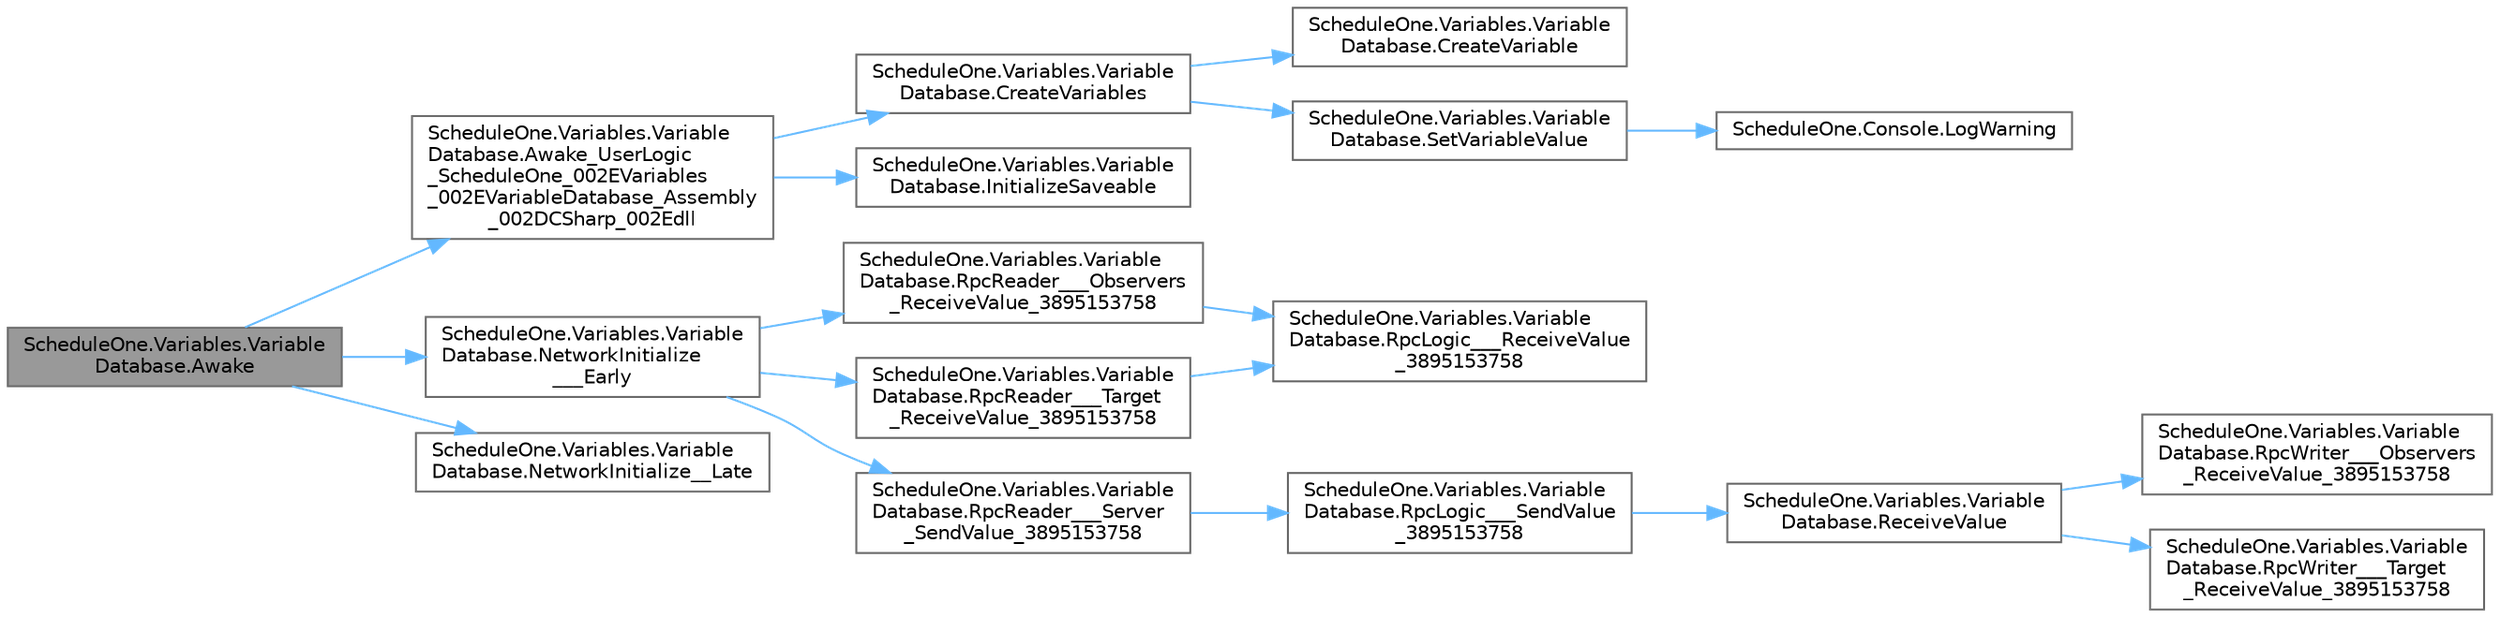 digraph "ScheduleOne.Variables.VariableDatabase.Awake"
{
 // LATEX_PDF_SIZE
  bgcolor="transparent";
  edge [fontname=Helvetica,fontsize=10,labelfontname=Helvetica,labelfontsize=10];
  node [fontname=Helvetica,fontsize=10,shape=box,height=0.2,width=0.4];
  rankdir="LR";
  Node1 [id="Node000001",label="ScheduleOne.Variables.Variable\lDatabase.Awake",height=0.2,width=0.4,color="gray40", fillcolor="grey60", style="filled", fontcolor="black",tooltip=" "];
  Node1 -> Node2 [id="edge1_Node000001_Node000002",color="steelblue1",style="solid",tooltip=" "];
  Node2 [id="Node000002",label="ScheduleOne.Variables.Variable\lDatabase.Awake_UserLogic\l_ScheduleOne_002EVariables\l_002EVariableDatabase_Assembly\l_002DCSharp_002Edll",height=0.2,width=0.4,color="grey40", fillcolor="white", style="filled",URL="$class_schedule_one_1_1_variables_1_1_variable_database.html#a272bbd40fa393e7352c690f65f6ead96",tooltip=" "];
  Node2 -> Node3 [id="edge2_Node000002_Node000003",color="steelblue1",style="solid",tooltip=" "];
  Node3 [id="Node000003",label="ScheduleOne.Variables.Variable\lDatabase.CreateVariables",height=0.2,width=0.4,color="grey40", fillcolor="white", style="filled",URL="$class_schedule_one_1_1_variables_1_1_variable_database.html#a855d56a1828cdd0b42efce46eea7e2cc",tooltip=" "];
  Node3 -> Node4 [id="edge3_Node000003_Node000004",color="steelblue1",style="solid",tooltip=" "];
  Node4 [id="Node000004",label="ScheduleOne.Variables.Variable\lDatabase.CreateVariable",height=0.2,width=0.4,color="grey40", fillcolor="white", style="filled",URL="$class_schedule_one_1_1_variables_1_1_variable_database.html#ad0e7a603c2d823f02250a283cde76f3b",tooltip=" "];
  Node3 -> Node5 [id="edge4_Node000003_Node000005",color="steelblue1",style="solid",tooltip=" "];
  Node5 [id="Node000005",label="ScheduleOne.Variables.Variable\lDatabase.SetVariableValue",height=0.2,width=0.4,color="grey40", fillcolor="white", style="filled",URL="$class_schedule_one_1_1_variables_1_1_variable_database.html#a7c45b437da24f05038587d98beedebd8",tooltip=" "];
  Node5 -> Node6 [id="edge5_Node000005_Node000006",color="steelblue1",style="solid",tooltip=" "];
  Node6 [id="Node000006",label="ScheduleOne.Console.LogWarning",height=0.2,width=0.4,color="grey40", fillcolor="white", style="filled",URL="$class_schedule_one_1_1_console.html#a4af4a471d16b1029b44a8121bf41d45c",tooltip=" "];
  Node2 -> Node7 [id="edge6_Node000002_Node000007",color="steelblue1",style="solid",tooltip=" "];
  Node7 [id="Node000007",label="ScheduleOne.Variables.Variable\lDatabase.InitializeSaveable",height=0.2,width=0.4,color="grey40", fillcolor="white", style="filled",URL="$class_schedule_one_1_1_variables_1_1_variable_database.html#aabae1cf0bcd230840f561283fb9f280d",tooltip=" "];
  Node1 -> Node8 [id="edge7_Node000001_Node000008",color="steelblue1",style="solid",tooltip=" "];
  Node8 [id="Node000008",label="ScheduleOne.Variables.Variable\lDatabase.NetworkInitialize\l___Early",height=0.2,width=0.4,color="grey40", fillcolor="white", style="filled",URL="$class_schedule_one_1_1_variables_1_1_variable_database.html#af6fa2332009f2b8d3f543ccb9b50779f",tooltip=" "];
  Node8 -> Node9 [id="edge8_Node000008_Node000009",color="steelblue1",style="solid",tooltip=" "];
  Node9 [id="Node000009",label="ScheduleOne.Variables.Variable\lDatabase.RpcReader___Observers\l_ReceiveValue_3895153758",height=0.2,width=0.4,color="grey40", fillcolor="white", style="filled",URL="$class_schedule_one_1_1_variables_1_1_variable_database.html#ac69628cbdb6dcfa0ac8cc477c49fa630",tooltip=" "];
  Node9 -> Node10 [id="edge9_Node000009_Node000010",color="steelblue1",style="solid",tooltip=" "];
  Node10 [id="Node000010",label="ScheduleOne.Variables.Variable\lDatabase.RpcLogic___ReceiveValue\l_3895153758",height=0.2,width=0.4,color="grey40", fillcolor="white", style="filled",URL="$class_schedule_one_1_1_variables_1_1_variable_database.html#a227faedfd743f454292ad485ae92638f",tooltip=" "];
  Node8 -> Node11 [id="edge10_Node000008_Node000011",color="steelblue1",style="solid",tooltip=" "];
  Node11 [id="Node000011",label="ScheduleOne.Variables.Variable\lDatabase.RpcReader___Server\l_SendValue_3895153758",height=0.2,width=0.4,color="grey40", fillcolor="white", style="filled",URL="$class_schedule_one_1_1_variables_1_1_variable_database.html#a428567b6cc1e27b4625f6e7644914b77",tooltip=" "];
  Node11 -> Node12 [id="edge11_Node000011_Node000012",color="steelblue1",style="solid",tooltip=" "];
  Node12 [id="Node000012",label="ScheduleOne.Variables.Variable\lDatabase.RpcLogic___SendValue\l_3895153758",height=0.2,width=0.4,color="grey40", fillcolor="white", style="filled",URL="$class_schedule_one_1_1_variables_1_1_variable_database.html#ae2d7f76cb389aa265ae80567998e7329",tooltip=" "];
  Node12 -> Node13 [id="edge12_Node000012_Node000013",color="steelblue1",style="solid",tooltip=" "];
  Node13 [id="Node000013",label="ScheduleOne.Variables.Variable\lDatabase.ReceiveValue",height=0.2,width=0.4,color="grey40", fillcolor="white", style="filled",URL="$class_schedule_one_1_1_variables_1_1_variable_database.html#a460cb14183422e164106832a24ab6379",tooltip=" "];
  Node13 -> Node14 [id="edge13_Node000013_Node000014",color="steelblue1",style="solid",tooltip=" "];
  Node14 [id="Node000014",label="ScheduleOne.Variables.Variable\lDatabase.RpcWriter___Observers\l_ReceiveValue_3895153758",height=0.2,width=0.4,color="grey40", fillcolor="white", style="filled",URL="$class_schedule_one_1_1_variables_1_1_variable_database.html#aff0f18a98023c15724a4979d59cd0126",tooltip=" "];
  Node13 -> Node15 [id="edge14_Node000013_Node000015",color="steelblue1",style="solid",tooltip=" "];
  Node15 [id="Node000015",label="ScheduleOne.Variables.Variable\lDatabase.RpcWriter___Target\l_ReceiveValue_3895153758",height=0.2,width=0.4,color="grey40", fillcolor="white", style="filled",URL="$class_schedule_one_1_1_variables_1_1_variable_database.html#ab59ff56f6e99950d9e990a0701fd86f7",tooltip=" "];
  Node8 -> Node16 [id="edge15_Node000008_Node000016",color="steelblue1",style="solid",tooltip=" "];
  Node16 [id="Node000016",label="ScheduleOne.Variables.Variable\lDatabase.RpcReader___Target\l_ReceiveValue_3895153758",height=0.2,width=0.4,color="grey40", fillcolor="white", style="filled",URL="$class_schedule_one_1_1_variables_1_1_variable_database.html#a76cf9371ebd0b8d7ce00ef424f0e46fc",tooltip=" "];
  Node16 -> Node10 [id="edge16_Node000016_Node000010",color="steelblue1",style="solid",tooltip=" "];
  Node1 -> Node17 [id="edge17_Node000001_Node000017",color="steelblue1",style="solid",tooltip=" "];
  Node17 [id="Node000017",label="ScheduleOne.Variables.Variable\lDatabase.NetworkInitialize__Late",height=0.2,width=0.4,color="grey40", fillcolor="white", style="filled",URL="$class_schedule_one_1_1_variables_1_1_variable_database.html#a7a7b899140d020c74181611c7b1e2d53",tooltip=" "];
}
